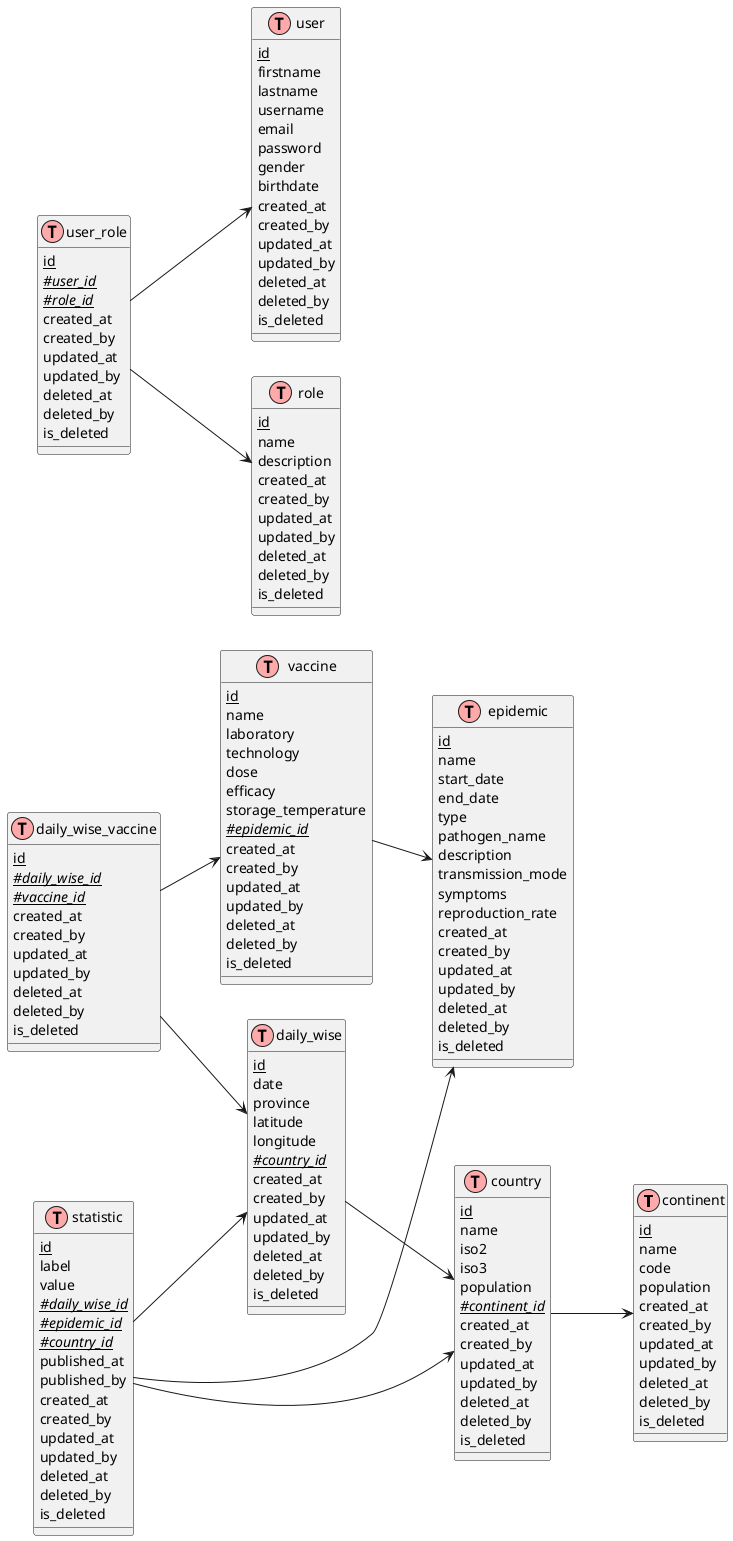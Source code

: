 @startuml MLD Merise
!define table(x) class x << (T,#FFAAAA) >>
left to right direction
skinparam packageStyle rectangle

' Définition des entités
table(continent) {
  {static} id
  name
  code
  population
  created_at
  created_by
  updated_at
  updated_by
  deleted_at
  deleted_by
  is_deleted
}

table(country) {
  {static} id
  name
  iso2
  iso3
  population
  {static} //#continent_id//
  created_at
  created_by
  updated_at
  updated_by
  deleted_at
  deleted_by
  is_deleted
}

table(user) {
  {static} id
  firstname
  lastname
  username
  email
  password
  gender
  birthdate
  created_at
  created_by
  updated_at
  updated_by
  deleted_at
  deleted_by
  is_deleted
}

table(role) {
  {static} id
  name
  description
  created_at
  created_by
  updated_at
  updated_by
  deleted_at
  deleted_by
  is_deleted
}

table(epidemic) {
  {static} id
  name
  start_date
  end_date
  type
  pathogen_name
  description
  transmission_mode
  symptoms
  reproduction_rate
  created_at
  created_by
  updated_at
  updated_by
  deleted_at
  deleted_by
  is_deleted
}

table(vaccine) {
  {static} id
  name
  laboratory
  technology
  dose
  efficacy
  storage_temperature
  {static} //#epidemic_id//
  created_at
  created_by
  updated_at
  updated_by
  deleted_at
  deleted_by
  is_deleted
}

table(daily_wise) {
  {static} id
  date
  province
  latitude
  longitude
  {static} //#country_id//
  created_at
  created_by
  updated_at
  updated_by
  deleted_at
  deleted_by
  is_deleted
}

table(statistic) {
  {static} id
  label
  value
  {static} //#daily_wise_id//
  {static} //#epidemic_id//
  {static} //#country_id//
  published_at
  published_by
  created_at
  created_by
  updated_at
  updated_by
  deleted_at
  deleted_by
  is_deleted
}

table(user_role) {
  {static} id
  {static} //#user_id//
  {static} //#role_id//
  created_at
  created_by
  updated_at
  updated_by
  deleted_at
  deleted_by
  is_deleted
}

table(daily_wise_vaccine) {
  {static} id
  {static} //#daily_wise_id//
  {static} //#vaccine_id//
  created_at
  created_by
  updated_at
  updated_by
  deleted_at
  deleted_by
  is_deleted
}

' Définition des relations
country --> continent
daily_wise --> country
statistic --> daily_wise
statistic --> country
vaccine --> epidemic
statistic --> epidemic
daily_wise_vaccine --> daily_wise
daily_wise_vaccine --> vaccine
user_role --> user
user_role --> role
@enduml
